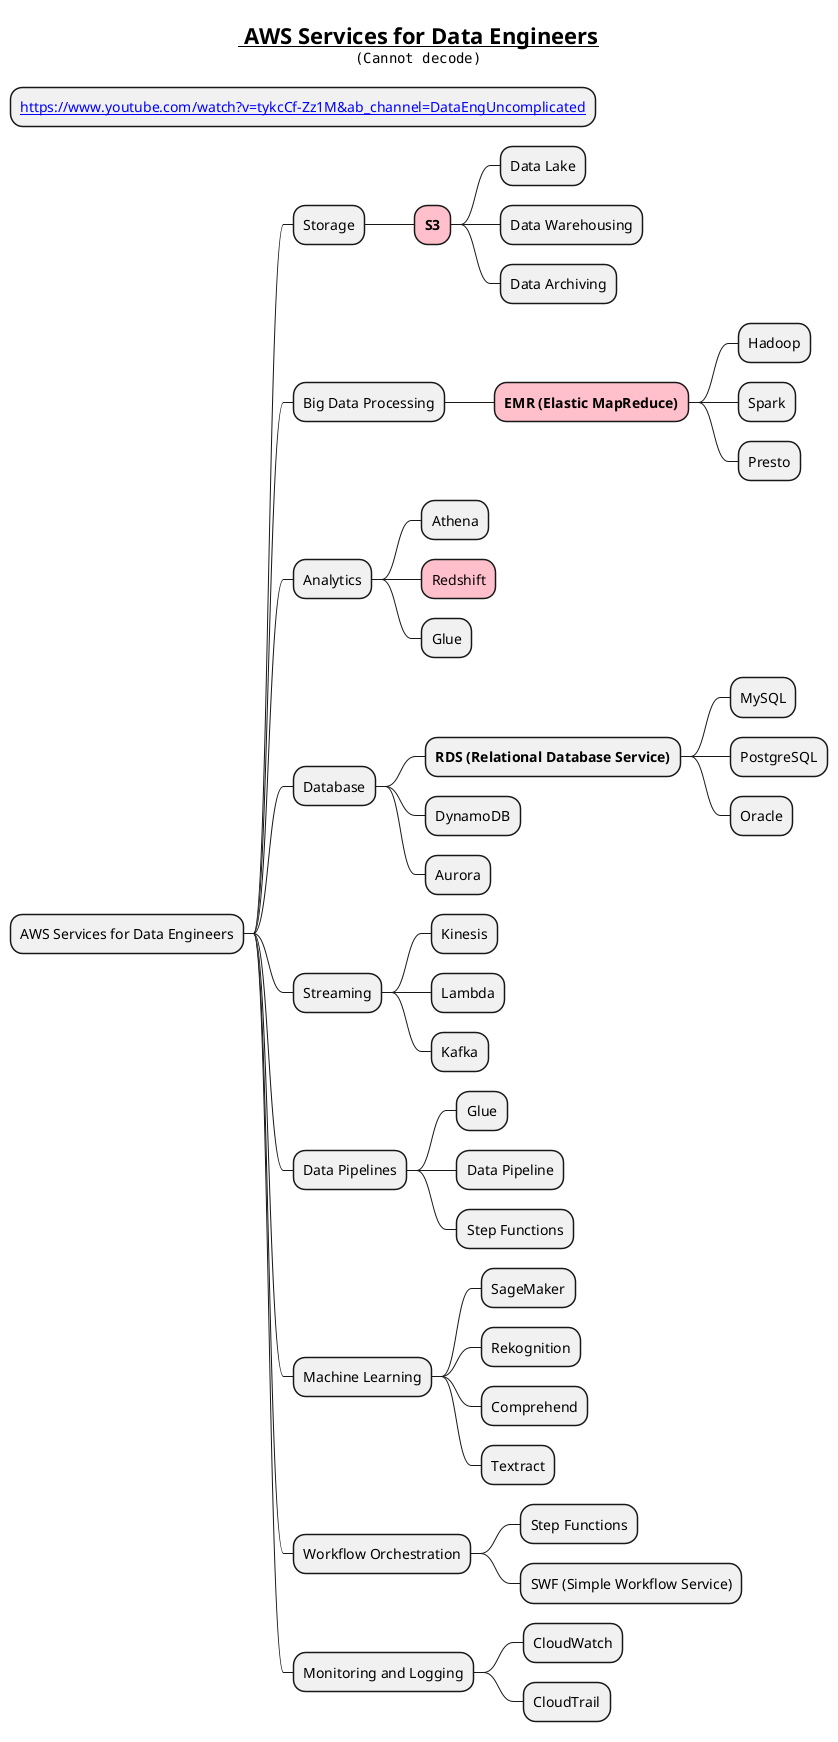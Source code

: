 @startmindmap


title =__ AWS Services for Data Engineers__\n<img:images/img_1.png>

* [[https://www.youtube.com/watch?v=tykcCf-Zz1M&ab_channel=DataEngUncomplicated]]

* AWS Services for Data Engineers

** Storage
***[#pink] **S3**
**** Data Lake
**** Data Warehousing
**** Data Archiving

** Big Data Processing
***[#pink] **EMR (Elastic MapReduce)**
**** Hadoop
**** Spark
**** Presto

** Analytics
*** Athena
***[#pink] Redshift
*** Glue

** Database
*** **RDS (Relational Database Service)**
**** MySQL
**** PostgreSQL
**** Oracle
*** DynamoDB
*** Aurora

** Streaming
*** Kinesis
*** Lambda
*** Kafka

** Data Pipelines
*** Glue
*** Data Pipeline
*** Step Functions

** Machine Learning
*** SageMaker
*** Rekognition
*** Comprehend
*** Textract

** Workflow Orchestration
*** Step Functions
*** SWF (Simple Workflow Service)

** Monitoring and Logging
*** CloudWatch
*** CloudTrail

@endmindmap
